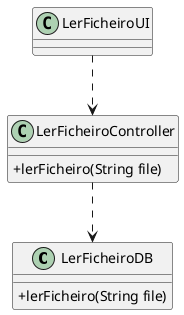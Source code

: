@startuml
skinparam classAttributeIconSize 0

class LerFicheiroDB {
  +lerFicheiro(String file)
}

class LerFicheiroController {
  +lerFicheiro(String file)
}

class LerFicheiroUI {
}

LerFicheiroUI ..> LerFicheiroController
LerFicheiroController ..> LerFicheiroDB

@enduml